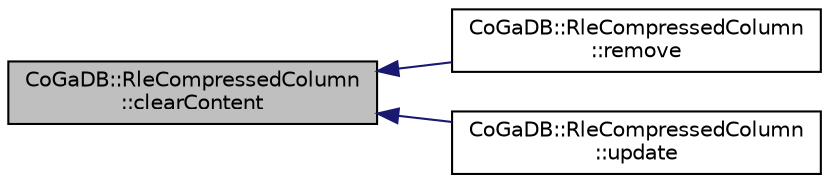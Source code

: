 digraph "CoGaDB::RleCompressedColumn::clearContent"
{
  edge [fontname="Helvetica",fontsize="10",labelfontname="Helvetica",labelfontsize="10"];
  node [fontname="Helvetica",fontsize="10",shape=record];
  rankdir="LR";
  Node1 [label="CoGaDB::RleCompressedColumn\l::clearContent",height=0.2,width=0.4,color="black", fillcolor="grey75", style="filled", fontcolor="black"];
  Node1 -> Node2 [dir="back",color="midnightblue",fontsize="10",style="solid",fontname="Helvetica"];
  Node2 [label="CoGaDB::RleCompressedColumn\l::remove",height=0.2,width=0.4,color="black", fillcolor="white", style="filled",URL="$classCoGaDB_1_1RleCompressedColumn.htm#a209bcbd1ed0b802a640ab6018268b5e0",tooltip="deletes the value on position tid "];
  Node1 -> Node3 [dir="back",color="midnightblue",fontsize="10",style="solid",fontname="Helvetica"];
  Node3 [label="CoGaDB::RleCompressedColumn\l::update",height=0.2,width=0.4,color="black", fillcolor="white", style="filled",URL="$classCoGaDB_1_1RleCompressedColumn.htm#ad8437c46d4741d5e23383cebbc2c2737",tooltip="updates the value on position tid with a value new_Value "];
}
